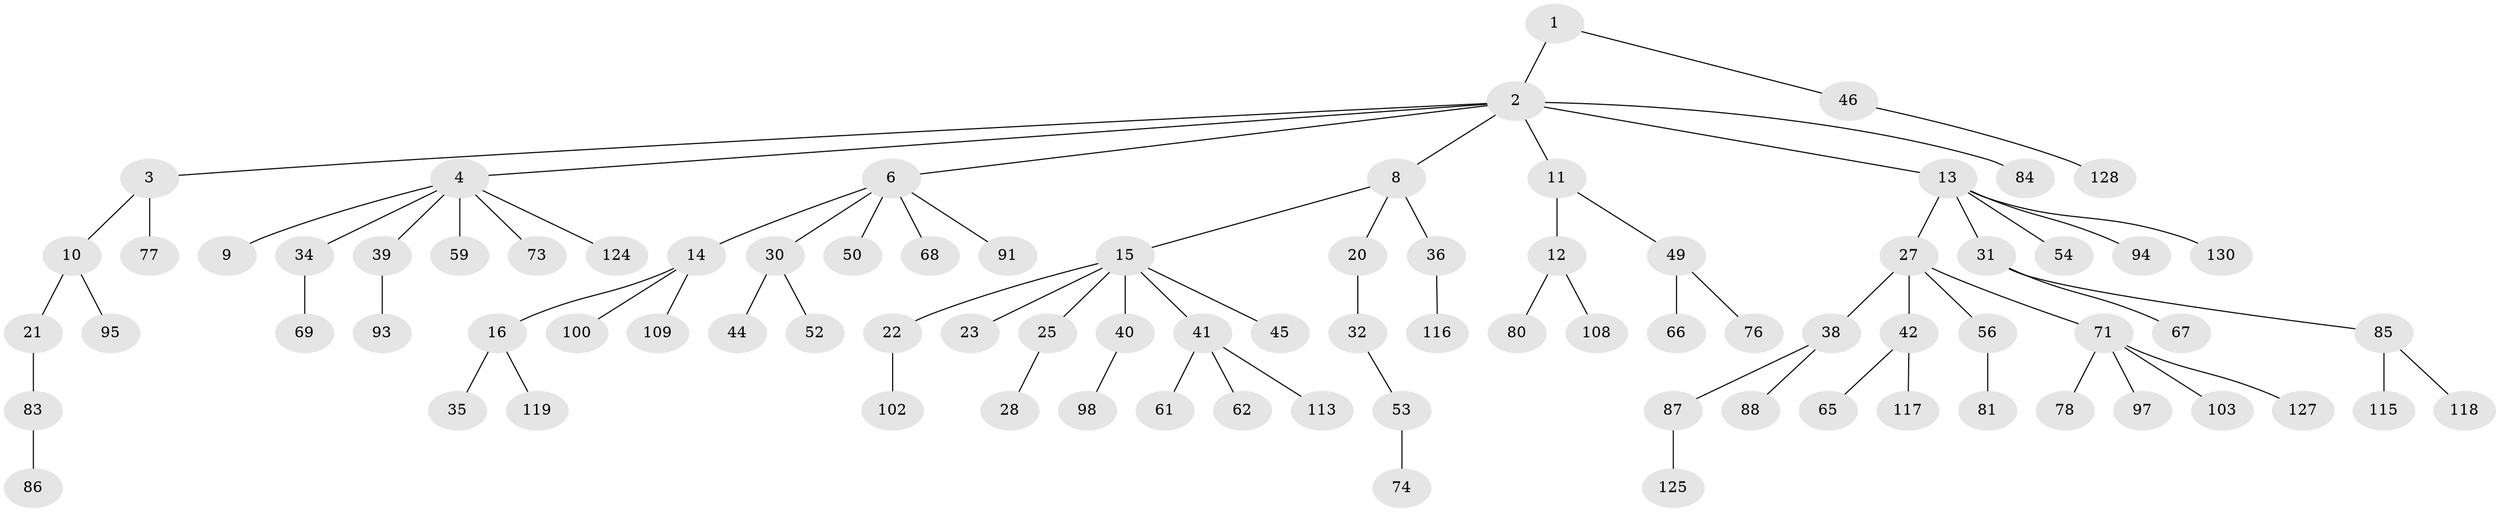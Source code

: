 // original degree distribution, {3: 0.16153846153846155, 5: 0.038461538461538464, 4: 0.046153846153846156, 1: 0.47692307692307695, 2: 0.25384615384615383, 6: 0.023076923076923078}
// Generated by graph-tools (version 1.1) at 2025/11/02/27/25 16:11:28]
// undirected, 85 vertices, 84 edges
graph export_dot {
graph [start="1"]
  node [color=gray90,style=filled];
  1 [super="+99"];
  2 [super="+5"];
  3 [super="+19"];
  4 [super="+18"];
  6 [super="+7"];
  8 [super="+37"];
  9;
  10 [super="+64"];
  11;
  12 [super="+26"];
  13 [super="+24"];
  14 [super="+57"];
  15 [super="+17"];
  16 [super="+96"];
  20;
  21;
  22 [super="+105"];
  23 [super="+70"];
  25;
  27 [super="+29"];
  28 [super="+47"];
  30 [super="+33"];
  31;
  32 [super="+60"];
  34 [super="+72"];
  35 [super="+51"];
  36 [super="+121"];
  38 [super="+48"];
  39 [super="+43"];
  40 [super="+90"];
  41 [super="+58"];
  42 [super="+79"];
  44 [super="+55"];
  45;
  46 [super="+89"];
  49;
  50;
  52;
  53;
  54 [super="+129"];
  56;
  59;
  61 [super="+63"];
  62;
  65 [super="+112"];
  66;
  67 [super="+82"];
  68;
  69;
  71 [super="+120"];
  73;
  74 [super="+75"];
  76 [super="+92"];
  77 [super="+123"];
  78 [super="+114"];
  80;
  81 [super="+106"];
  83 [super="+126"];
  84 [super="+111"];
  85 [super="+104"];
  86;
  87 [super="+107"];
  88;
  91 [super="+110"];
  93;
  94;
  95;
  97 [super="+101"];
  98;
  100 [super="+122"];
  102;
  103;
  108;
  109;
  113;
  115;
  116;
  117;
  118;
  119;
  124;
  125;
  127;
  128;
  130;
  1 -- 2;
  1 -- 46;
  2 -- 3;
  2 -- 4;
  2 -- 11;
  2 -- 84;
  2 -- 6;
  2 -- 8;
  2 -- 13;
  3 -- 10;
  3 -- 77;
  4 -- 9;
  4 -- 39;
  4 -- 34;
  4 -- 73;
  4 -- 59;
  4 -- 124;
  6 -- 30;
  6 -- 50;
  6 -- 68;
  6 -- 91;
  6 -- 14;
  8 -- 15;
  8 -- 20;
  8 -- 36;
  10 -- 21;
  10 -- 95;
  11 -- 12;
  11 -- 49;
  12 -- 80;
  12 -- 108;
  13 -- 31;
  13 -- 54;
  13 -- 94;
  13 -- 130;
  13 -- 27;
  14 -- 16;
  14 -- 100;
  14 -- 109;
  15 -- 41;
  15 -- 22;
  15 -- 23;
  15 -- 40;
  15 -- 25;
  15 -- 45;
  16 -- 35;
  16 -- 119;
  20 -- 32;
  21 -- 83;
  22 -- 102;
  25 -- 28;
  27 -- 42;
  27 -- 56;
  27 -- 38;
  27 -- 71;
  30 -- 44;
  30 -- 52;
  31 -- 67;
  31 -- 85;
  32 -- 53;
  34 -- 69;
  36 -- 116;
  38 -- 87;
  38 -- 88;
  39 -- 93;
  40 -- 98;
  41 -- 61;
  41 -- 62;
  41 -- 113;
  42 -- 65;
  42 -- 117;
  46 -- 128;
  49 -- 66;
  49 -- 76;
  53 -- 74;
  56 -- 81;
  71 -- 78;
  71 -- 97;
  71 -- 103;
  71 -- 127;
  83 -- 86;
  85 -- 115;
  85 -- 118;
  87 -- 125;
}
